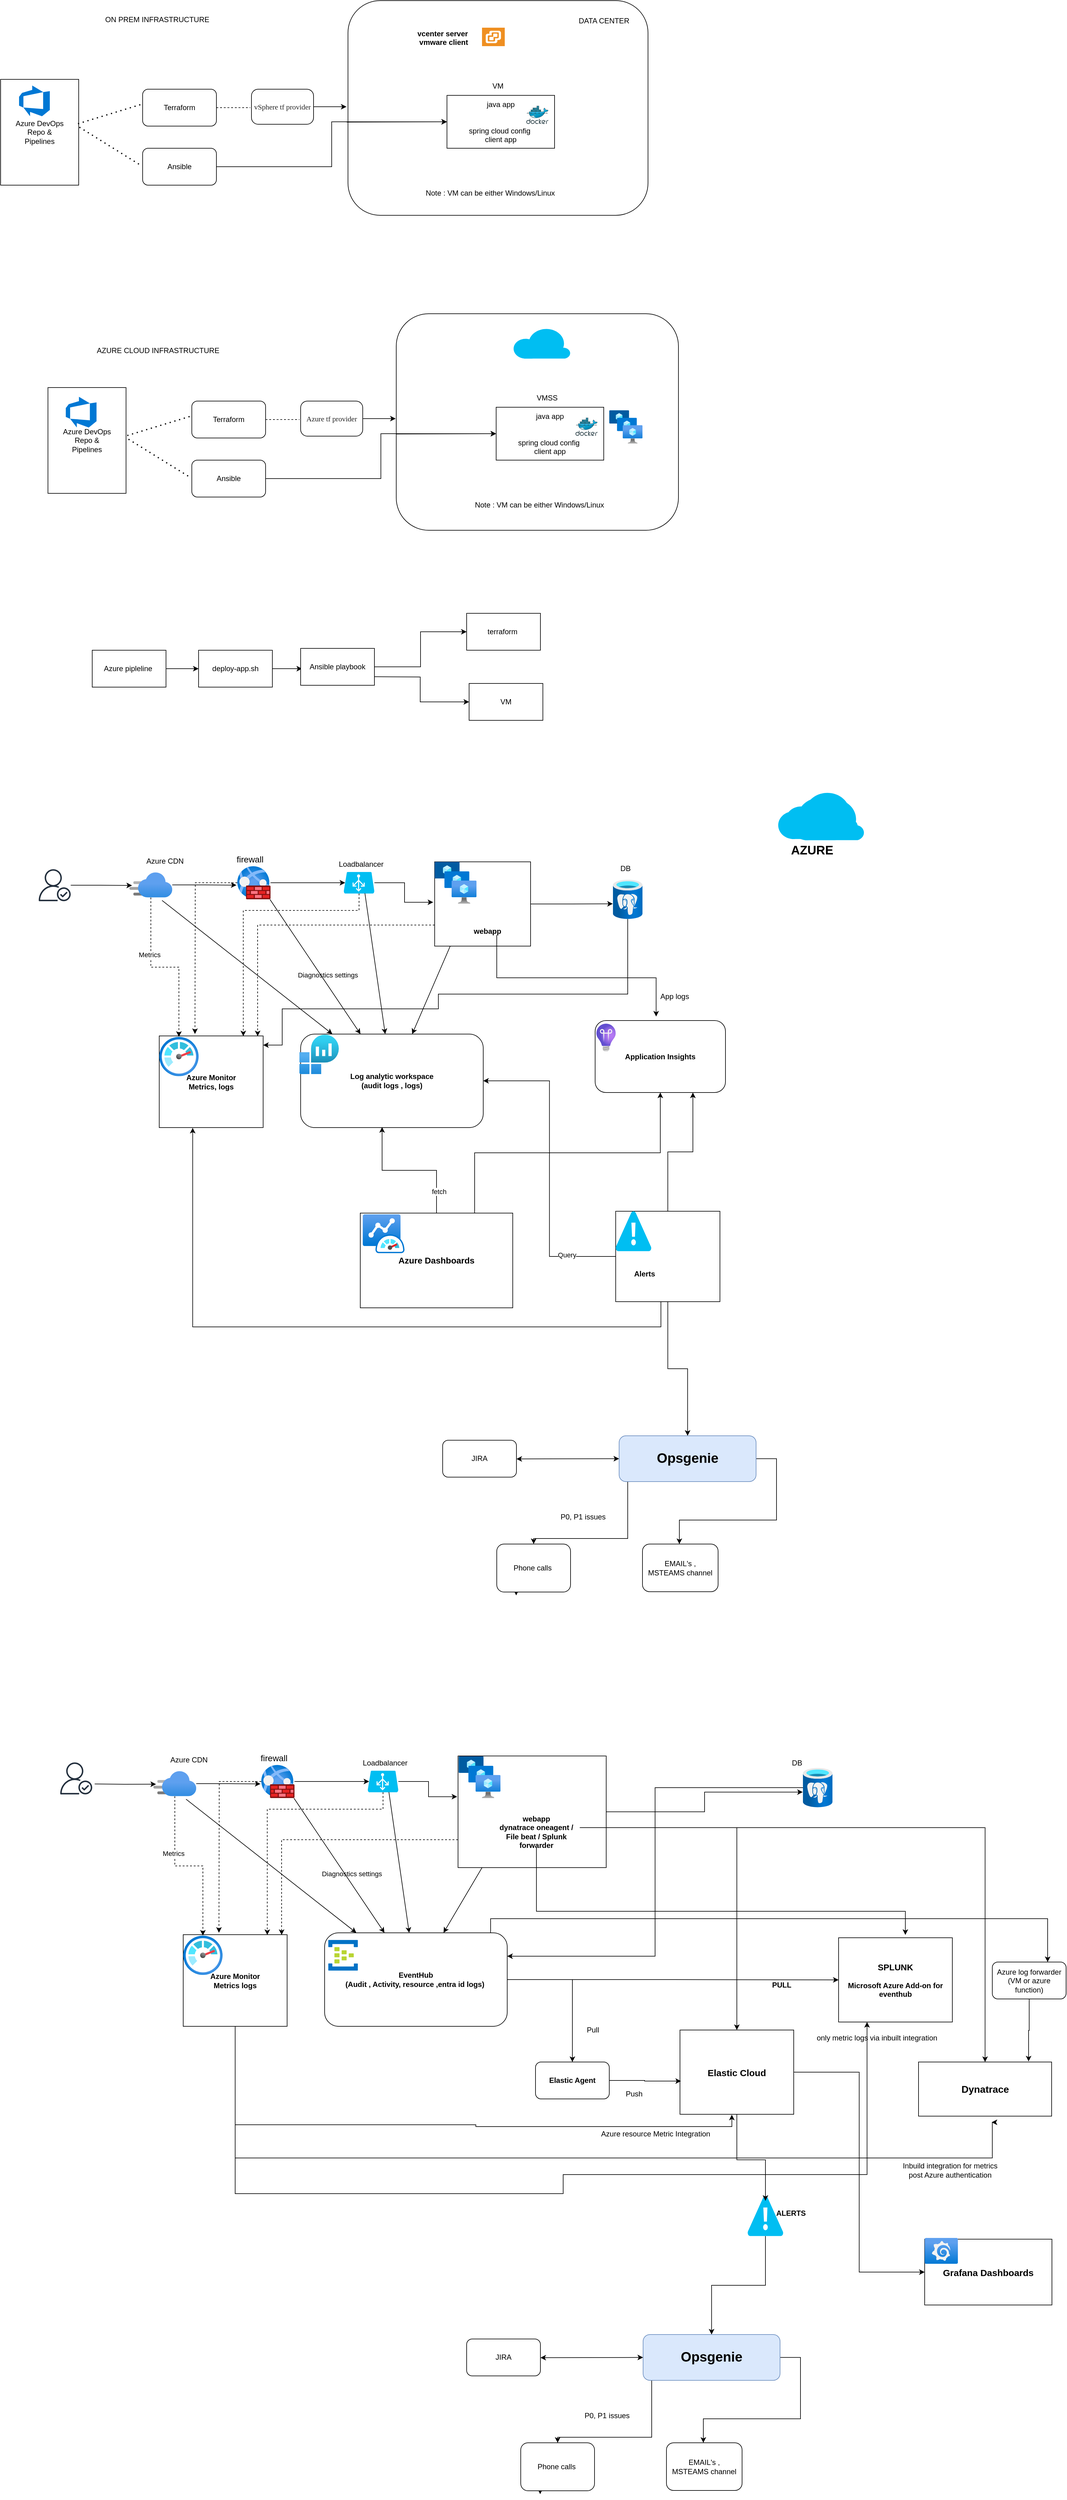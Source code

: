 <mxfile version="24.4.0" type="device">
  <diagram name="Page-1" id="M7156MfN8xTuGvPPiqDf">
    <mxGraphModel dx="1306" dy="947" grid="0" gridSize="10" guides="1" tooltips="1" connect="1" arrows="1" fold="1" page="1" pageScale="1" pageWidth="5000" pageHeight="11600" background="none" math="0" shadow="0">
      <root>
        <mxCell id="0" />
        <mxCell id="1" parent="0" />
        <mxCell id="TO4eEFyR-_5ruXjA75jF-170" style="edgeStyle=orthogonalEdgeStyle;rounded=0;orthogonalLoop=1;jettySize=auto;html=1;entryX=1;entryY=0.5;entryDx=0;entryDy=0;" parent="1" source="TO4eEFyR-_5ruXjA75jF-136" target="TO4eEFyR-_5ruXjA75jF-125" edge="1">
          <mxGeometry relative="1" as="geometry" />
        </mxCell>
        <mxCell id="TO4eEFyR-_5ruXjA75jF-171" value="Query" style="edgeLabel;html=1;align=center;verticalAlign=middle;resizable=0;points=[];" parent="TO4eEFyR-_5ruXjA75jF-170" vertex="1" connectable="0">
          <mxGeometry x="-0.68" y="-3" relative="1" as="geometry">
            <mxPoint as="offset" />
          </mxGeometry>
        </mxCell>
        <mxCell id="TO4eEFyR-_5ruXjA75jF-172" style="edgeStyle=orthogonalEdgeStyle;rounded=0;orthogonalLoop=1;jettySize=auto;html=1;entryX=0.75;entryY=1;entryDx=0;entryDy=0;" parent="1" source="TO4eEFyR-_5ruXjA75jF-136" target="TO4eEFyR-_5ruXjA75jF-122" edge="1">
          <mxGeometry relative="1" as="geometry" />
        </mxCell>
        <mxCell id="TO4eEFyR-_5ruXjA75jF-173" style="edgeStyle=orthogonalEdgeStyle;rounded=0;orthogonalLoop=1;jettySize=auto;html=1;" parent="1" source="TO4eEFyR-_5ruXjA75jF-136" target="TO4eEFyR-_5ruXjA75jF-174" edge="1">
          <mxGeometry relative="1" as="geometry">
            <mxPoint x="1596.222" y="2080.5" as="targetPoint" />
          </mxGeometry>
        </mxCell>
        <mxCell id="TO4eEFyR-_5ruXjA75jF-136" value="" style="rounded=0;whiteSpace=wrap;html=1;" parent="1" vertex="1">
          <mxGeometry x="1057.43" y="2007" width="169.57" height="147" as="geometry" />
        </mxCell>
        <mxCell id="TO4eEFyR-_5ruXjA75jF-135" value="&lt;b&gt;Azure Monitor&lt;/b&gt;&lt;div&gt;&lt;b&gt;Metrics, logs&lt;/b&gt;&lt;/div&gt;" style="rounded=0;whiteSpace=wrap;html=1;" parent="1" vertex="1">
          <mxGeometry x="315" y="1722" width="169" height="149" as="geometry" />
        </mxCell>
        <mxCell id="TO4eEFyR-_5ruXjA75jF-167" style="edgeStyle=orthogonalEdgeStyle;rounded=0;orthogonalLoop=1;jettySize=auto;html=1;exitX=0.75;exitY=0;exitDx=0;exitDy=0;" parent="1" source="TO4eEFyR-_5ruXjA75jF-129" target="TO4eEFyR-_5ruXjA75jF-122" edge="1">
          <mxGeometry relative="1" as="geometry" />
        </mxCell>
        <mxCell id="TO4eEFyR-_5ruXjA75jF-129" value="&lt;font style=&quot;font-size: 14px;&quot;&gt;&lt;b&gt;Azure Dashboards&lt;/b&gt;&lt;/font&gt;" style="rounded=0;whiteSpace=wrap;html=1;" parent="1" vertex="1">
          <mxGeometry x="642" y="2010" width="248" height="154" as="geometry" />
        </mxCell>
        <mxCell id="TO4eEFyR-_5ruXjA75jF-125" value="&lt;b&gt;Log analytic workspace&lt;br&gt;(audit logs , logs)&lt;/b&gt;" style="rounded=1;whiteSpace=wrap;html=1;" parent="1" vertex="1">
          <mxGeometry x="545" y="1719" width="297" height="152" as="geometry" />
        </mxCell>
        <mxCell id="TO4eEFyR-_5ruXjA75jF-122" value="&lt;b&gt;Application Insights&lt;/b&gt;" style="rounded=1;whiteSpace=wrap;html=1;" parent="1" vertex="1">
          <mxGeometry x="1024" y="1697" width="212" height="117" as="geometry" />
        </mxCell>
        <mxCell id="TO4eEFyR-_5ruXjA75jF-101" value="" style="rounded=0;whiteSpace=wrap;html=1;" parent="1" vertex="1">
          <mxGeometry x="763" y="1439" width="156" height="137" as="geometry" />
        </mxCell>
        <mxCell id="TO4eEFyR-_5ruXjA75jF-78" value="" style="rounded=1;whiteSpace=wrap;html=1;" parent="1" vertex="1">
          <mxGeometry x="622" y="39" width="488" height="349" as="geometry" />
        </mxCell>
        <mxCell id="TO4eEFyR-_5ruXjA75jF-71" value="" style="rounded=1;whiteSpace=wrap;html=1;" parent="1" vertex="1">
          <mxGeometry x="700.5" y="548" width="459" height="352" as="geometry" />
        </mxCell>
        <mxCell id="TO4eEFyR-_5ruXjA75jF-1" value="Azure DevOps&lt;br&gt;Repo &amp;amp;&lt;div&gt;Pipelines&lt;/div&gt;" style="rounded=0;whiteSpace=wrap;html=1;" parent="1" vertex="1">
          <mxGeometry x="57" y="167" width="127" height="172" as="geometry" />
        </mxCell>
        <mxCell id="TO4eEFyR-_5ruXjA75jF-4" value="Terraform" style="rounded=1;whiteSpace=wrap;html=1;" parent="1" vertex="1">
          <mxGeometry x="288" y="183" width="120" height="60" as="geometry" />
        </mxCell>
        <mxCell id="TO4eEFyR-_5ruXjA75jF-36" style="edgeStyle=orthogonalEdgeStyle;rounded=0;orthogonalLoop=1;jettySize=auto;html=1;labelBorderColor=default;" parent="1" source="TO4eEFyR-_5ruXjA75jF-6" target="TO4eEFyR-_5ruXjA75jF-26" edge="1">
          <mxGeometry relative="1" as="geometry" />
        </mxCell>
        <mxCell id="TO4eEFyR-_5ruXjA75jF-6" value="Ansible" style="rounded=1;whiteSpace=wrap;html=1;" parent="1" vertex="1">
          <mxGeometry x="288" y="279" width="120" height="60" as="geometry" />
        </mxCell>
        <mxCell id="TO4eEFyR-_5ruXjA75jF-22" style="edgeStyle=orthogonalEdgeStyle;rounded=0;orthogonalLoop=1;jettySize=auto;html=1;exitX=1;exitY=0.5;exitDx=0;exitDy=0;" parent="1" source="TO4eEFyR-_5ruXjA75jF-8" edge="1">
          <mxGeometry relative="1" as="geometry">
            <mxPoint x="619.556" y="211.5" as="targetPoint" />
            <mxPoint x="576.0" y="211.556" as="sourcePoint" />
            <Array as="points">
              <mxPoint x="608" y="212" />
              <mxPoint x="608" y="212" />
            </Array>
          </mxGeometry>
        </mxCell>
        <mxCell id="TO4eEFyR-_5ruXjA75jF-8" value="&lt;span style=&quot;color: rgb(36, 36, 36); font-family: source-serif-pro, Georgia, Cambria, &amp;quot;Times New Roman&amp;quot;, Times, serif; letter-spacing: -0.06px; text-align: left; background-color: rgb(255, 255, 255);&quot;&gt;&lt;font style=&quot;font-size: 12px;&quot;&gt;vSphere tf provider&lt;/font&gt;&lt;/span&gt;" style="whiteSpace=wrap;html=1;rounded=1;arcSize=19;" parent="1" vertex="1">
          <mxGeometry x="465" y="183" width="101" height="57" as="geometry" />
        </mxCell>
        <mxCell id="TO4eEFyR-_5ruXjA75jF-16" value="" style="endArrow=none;dashed=1;html=1;dashPattern=1 3;strokeWidth=2;rounded=0;entryX=0.004;entryY=0.398;entryDx=0;entryDy=0;entryPerimeter=0;exitX=0.991;exitY=0.419;exitDx=0;exitDy=0;exitPerimeter=0;" parent="1" source="TO4eEFyR-_5ruXjA75jF-1" target="TO4eEFyR-_5ruXjA75jF-4" edge="1">
          <mxGeometry width="50" height="50" relative="1" as="geometry">
            <mxPoint x="197" y="240" as="sourcePoint" />
            <mxPoint x="247" y="190" as="targetPoint" />
          </mxGeometry>
        </mxCell>
        <mxCell id="TO4eEFyR-_5ruXjA75jF-19" value="" style="endArrow=none;dashed=1;html=1;dashPattern=1 3;strokeWidth=2;rounded=0;exitX=1.009;exitY=0.452;exitDx=0;exitDy=0;exitPerimeter=0;" parent="1" source="TO4eEFyR-_5ruXjA75jF-1" edge="1">
          <mxGeometry width="50" height="50" relative="1" as="geometry">
            <mxPoint x="193" y="249" as="sourcePoint" />
            <mxPoint x="287" y="308" as="targetPoint" />
          </mxGeometry>
        </mxCell>
        <mxCell id="TO4eEFyR-_5ruXjA75jF-21" value="" style="endArrow=none;dashed=1;html=1;rounded=0;exitX=1;exitY=0.5;exitDx=0;exitDy=0;" parent="1" source="TO4eEFyR-_5ruXjA75jF-4" edge="1">
          <mxGeometry width="50" height="50" relative="1" as="geometry">
            <mxPoint x="479" y="529" as="sourcePoint" />
            <mxPoint x="463" y="213" as="targetPoint" />
          </mxGeometry>
        </mxCell>
        <mxCell id="TO4eEFyR-_5ruXjA75jF-26" value="java app&lt;br&gt;&amp;nbsp;&lt;br&gt;&lt;br&gt;spring cloud config&amp;nbsp;&lt;div&gt;client app&lt;/div&gt;" style="rounded=0;whiteSpace=wrap;html=1;fontColor=default;" parent="1" vertex="1">
          <mxGeometry x="783" y="193" width="175" height="86" as="geometry" />
        </mxCell>
        <mxCell id="TO4eEFyR-_5ruXjA75jF-30" value="&lt;h1 style=&quot;margin-top: 0px;&quot;&gt;&lt;br&gt;&lt;div style=&quot;font-size: 12px; text-align: center;&quot;&gt;vcenter server&amp;nbsp;&lt;/div&gt;&lt;div style=&quot;font-size: 12px; text-align: center;&quot;&gt;vmware client&lt;br&gt;&lt;br&gt;&lt;/div&gt;&lt;/h1&gt;&lt;p&gt;&lt;br&gt;&lt;/p&gt;" style="text;html=1;whiteSpace=wrap;overflow=hidden;rounded=0;" parent="1" vertex="1">
          <mxGeometry x="733" y="50" width="173" height="88" as="geometry" />
        </mxCell>
        <mxCell id="TO4eEFyR-_5ruXjA75jF-33" value="" style="image;sketch=0;aspect=fixed;html=1;points=[];align=center;fontSize=12;image=img/lib/mscae/Docker.svg;" parent="1" vertex="1">
          <mxGeometry x="912" y="210" width="36" height="29.52" as="geometry" />
        </mxCell>
        <mxCell id="TO4eEFyR-_5ruXjA75jF-34" value="ON PREM INFRASTRUCTURE&amp;nbsp;" style="text;html=1;align=center;verticalAlign=middle;resizable=0;points=[];autosize=1;strokeColor=none;fillColor=none;" parent="1" vertex="1">
          <mxGeometry x="217" y="57" width="191" height="26" as="geometry" />
        </mxCell>
        <mxCell id="TO4eEFyR-_5ruXjA75jF-35" value="Note : VM can be either Windows/Linux" style="text;html=1;align=center;verticalAlign=middle;resizable=0;points=[];autosize=1;strokeColor=none;fillColor=none;" parent="1" vertex="1">
          <mxGeometry x="739" y="339" width="228" height="26" as="geometry" />
        </mxCell>
        <mxCell id="TO4eEFyR-_5ruXjA75jF-41" value="" style="endArrow=classic;html=1;rounded=0;entryX=0;entryY=0.5;entryDx=0;entryDy=0;" parent="1" target="TO4eEFyR-_5ruXjA75jF-26" edge="1">
          <mxGeometry width="50" height="50" relative="1" as="geometry">
            <mxPoint x="620" y="236.5" as="sourcePoint" />
            <mxPoint x="670" y="186.5" as="targetPoint" />
          </mxGeometry>
        </mxCell>
        <mxCell id="TO4eEFyR-_5ruXjA75jF-42" value="&lt;span style=&quot;white-space: pre;&quot;&gt;&#x9;&lt;/span&gt;AZURE CLOUD INFRASTRUCTURE&amp;nbsp;" style="text;html=1;align=center;verticalAlign=middle;resizable=0;points=[];autosize=1;strokeColor=none;fillColor=none;" parent="1" vertex="1">
          <mxGeometry x="177" y="595" width="247" height="26" as="geometry" />
        </mxCell>
        <mxCell id="TO4eEFyR-_5ruXjA75jF-55" value="&lt;span style=&quot;color: rgba(0, 0, 0, 0); font-family: monospace; font-size: 0px; text-align: start;&quot;&gt;%3CmxGraphModel%3E%3Croot%3E%3CmxCell%20id%3D%220%22%2F%3E%3CmxCell%20id%3D%221%22%20parent%3D%220%22%2F%3E%3CmxCell%20id%3D%222%22%20value%3D%22Terraform%22%20style%3D%22rounded%3D1%3BwhiteSpace%3Dwrap%3Bhtml%3D1%3B%22%20vertex%3D%221%22%20parent%3D%221%22%3E%3CmxGeometry%20x%3D%22288%22%20y%3D%22183%22%20width%3D%22120%22%20height%3D%2260%22%20as%3D%22geometry%22%2F%3E%3C%2FmxCell%3E%3CmxCell%20id%3D%223%22%20style%3D%22edgeStyle%3DorthogonalEdgeStyle%3Brounded%3D0%3BorthogonalLoop%3D1%3BjettySize%3Dauto%3Bhtml%3D1%3BlabelBorderColor%3Ddefault%3B%22%20edge%3D%221%22%20source%3D%224%22%20target%3D%2210%22%20parent%3D%221%22%3E%3CmxGeometry%20relative%3D%221%22%20as%3D%22geometry%22%2F%3E%3C%2FmxCell%3E%3CmxCell%20id%3D%224%22%20value%3D%22Ansible%22%20style%3D%22rounded%3D1%3BwhiteSpace%3Dwrap%3Bhtml%3D1%3B%22%20vertex%3D%221%22%20parent%3D%221%22%3E%3CmxGeometry%20x%3D%22288%22%20y%3D%22279%22%20width%3D%22120%22%20height%3D%2260%22%20as%3D%22geometry%22%2F%3E%3C%2FmxCell%3E%3CmxCell%20id%3D%225%22%20style%3D%22edgeStyle%3DorthogonalEdgeStyle%3Brounded%3D0%3BorthogonalLoop%3D1%3BjettySize%3Dauto%3Bhtml%3D1%3BexitX%3D1%3BexitY%3D0.5%3BexitDx%3D0%3BexitDy%3D0%3B%22%20edge%3D%221%22%20source%3D%226%22%20parent%3D%221%22%3E%3CmxGeometry%20relative%3D%221%22%20as%3D%22geometry%22%3E%3CmxPoint%20x%3D%22619.556%22%20y%3D%22211.5%22%20as%3D%22targetPoint%22%2F%3E%3CmxPoint%20x%3D%22576.0%22%20y%3D%22211.556%22%20as%3D%22sourcePoint%22%2F%3E%3CArray%20as%3D%22points%22%3E%3CmxPoint%20x%3D%22608%22%20y%3D%22212%22%2F%3E%3CmxPoint%20x%3D%22608%22%20y%3D%22212%22%2F%3E%3C%2FArray%3E%3C%2FmxGeometry%3E%3C%2FmxCell%3E%3CmxCell%20id%3D%226%22%20value%3D%22%26lt%3Bspan%20style%3D%26quot%3Bcolor%3A%20rgb(36%2C%2036%2C%2036)%3B%20font-family%3A%20source-serif-pro%2C%20Georgia%2C%20Cambria%2C%20%26amp%3Bquot%3BTimes%20New%20Roman%26amp%3Bquot%3B%2C%20Times%2C%20serif%3B%20letter-spacing%3A%20-0.06px%3B%20text-align%3A%20left%3B%20background-color%3A%20rgb(255%2C%20255%2C%20255)%3B%26quot%3B%26gt%3B%26lt%3Bfont%20style%3D%26quot%3Bfont-size%3A%2012px%3B%26quot%3B%26gt%3BvSphere%20tf%20provider%26lt%3B%2Ffont%26gt%3B%26lt%3B%2Fspan%26gt%3B%22%20style%3D%22whiteSpace%3Dwrap%3Bhtml%3D1%3Brounded%3D1%3BarcSize%3D19%3B%22%20vertex%3D%221%22%20parent%3D%221%22%3E%3CmxGeometry%20x%3D%22465%22%20y%3D%22183%22%20width%3D%22101%22%20height%3D%2257%22%20as%3D%22geometry%22%2F%3E%3C%2FmxCell%3E%3CmxCell%20id%3D%227%22%20value%3D%22%22%20style%3D%22endArrow%3Dnone%3Bdashed%3D1%3Bhtml%3D1%3BdashPattern%3D1%203%3BstrokeWidth%3D2%3Brounded%3D0%3BentryX%3D0.004%3BentryY%3D0.398%3BentryDx%3D0%3BentryDy%3D0%3BentryPerimeter%3D0%3BexitX%3D0.991%3BexitY%3D0.419%3BexitDx%3D0%3BexitDy%3D0%3BexitPerimeter%3D0%3B%22%20edge%3D%221%22%20target%3D%222%22%20parent%3D%221%22%3E%3CmxGeometry%20width%3D%2250%22%20height%3D%2250%22%20relative%3D%221%22%20as%3D%22geometry%22%3E%3CmxPoint%20x%3D%22183%22%20y%3D%22239%22%20as%3D%22sourcePoint%22%2F%3E%3CmxPoint%20x%3D%22247%22%20y%3D%22190%22%20as%3D%22targetPoint%22%2F%3E%3C%2FmxGeometry%3E%3C%2FmxCell%3E%3CmxCell%20id%3D%228%22%20value%3D%22%22%20style%3D%22endArrow%3Dnone%3Bdashed%3D1%3Bhtml%3D1%3BdashPattern%3D1%203%3BstrokeWidth%3D2%3Brounded%3D0%3BexitX%3D1.009%3BexitY%3D0.452%3BexitDx%3D0%3BexitDy%3D0%3BexitPerimeter%3D0%3B%22%20edge%3D%221%22%20parent%3D%221%22%3E%3CmxGeometry%20width%3D%2250%22%20height%3D%2250%22%20relative%3D%221%22%20as%3D%22geometry%22%3E%3CmxPoint%20x%3D%22185%22%20y%3D%22245%22%20as%3D%22sourcePoint%22%2F%3E%3CmxPoint%20x%3D%22287%22%20y%3D%22308%22%20as%3D%22targetPoint%22%2F%3E%3C%2FmxGeometry%3E%3C%2FmxCell%3E%3CmxCell%20id%3D%229%22%20value%3D%22%22%20style%3D%22endArrow%3Dnone%3Bdashed%3D1%3Bhtml%3D1%3Brounded%3D0%3BexitX%3D1%3BexitY%3D0.5%3BexitDx%3D0%3BexitDy%3D0%3B%22%20edge%3D%221%22%20source%3D%222%22%20parent%3D%221%22%3E%3CmxGeometry%20width%3D%2250%22%20height%3D%2250%22%20relative%3D%221%22%20as%3D%22geometry%22%3E%3CmxPoint%20x%3D%22479%22%20y%3D%22529%22%20as%3D%22sourcePoint%22%2F%3E%3CmxPoint%20x%3D%22463%22%20y%3D%22213%22%20as%3D%22targetPoint%22%2F%3E%3C%2FmxGeometry%3E%3C%2FmxCell%3E%3CmxCell%20id%3D%2210%22%20value%3D%22java%20app%26lt%3Bbr%26gt%3B%26amp%3Bnbsp%3B%26lt%3Bbr%26gt%3B%26lt%3Bbr%26gt%3Bspring%20cloud%20config%26amp%3Bnbsp%3B%26lt%3Bdiv%26gt%3Bclient%20app%26lt%3B%2Fdiv%26gt%3B%22%20style%3D%22rounded%3D0%3BwhiteSpace%3Dwrap%3Bhtml%3D1%3BfontColor%3Ddefault%3B%22%20vertex%3D%221%22%20parent%3D%221%22%3E%3CmxGeometry%20x%3D%22783%22%20y%3D%22193%22%20width%3D%22175%22%20height%3D%2286%22%20as%3D%22geometry%22%2F%3E%3C%2FmxCell%3E%3CmxCell%20id%3D%2211%22%20value%3D%22%22%20style%3D%22image%3Bsketch%3D0%3Baspect%3Dfixed%3Bhtml%3D1%3Bpoints%3D%5B%5D%3Balign%3Dcenter%3BfontSize%3D12%3Bimage%3Dimg%2Flib%2Fmscae%2FDocker.svg%3B%22%20vertex%3D%221%22%20parent%3D%221%22%3E%3CmxGeometry%20x%3D%22912%22%20y%3D%22210%22%20width%3D%2236%22%20height%3D%2229.52%22%20as%3D%22geometry%22%2F%3E%3C%2FmxCell%3E%3CmxCell%20id%3D%2212%22%20value%3D%22Note%20%3A%20VM%20can%20be%20either%20Windows%2FLinux%22%20style%3D%22text%3Bhtml%3D1%3Balign%3Dcenter%3BverticalAlign%3Dmiddle%3Bresizable%3D0%3Bpoints%3D%5B%5D%3Bautosize%3D1%3BstrokeColor%3Dnone%3BfillColor%3Dnone%3B%22%20vertex%3D%221%22%20parent%3D%221%22%3E%3CmxGeometry%20x%3D%22739%22%20y%3D%22339%22%20width%3D%22228%22%20height%3D%2226%22%20as%3D%22geometry%22%2F%3E%3C%2FmxCell%3E%3CmxCell%20id%3D%2213%22%20value%3D%22%22%20style%3D%22endArrow%3Dclassic%3Bhtml%3D1%3Brounded%3D0%3BentryX%3D0%3BentryY%3D0.5%3BentryDx%3D0%3BentryDy%3D0%3B%22%20edge%3D%221%22%20target%3D%2210%22%20parent%3D%221%22%3E%3CmxGeometry%20width%3D%2250%22%20height%3D%2250%22%20relative%3D%221%22%20as%3D%22geometry%22%3E%3CmxPoint%20x%3D%22620%22%20y%3D%22236.5%22%20as%3D%22sourcePoint%22%2F%3E%3CmxPoint%20x%3D%22670%22%20y%3D%22186.5%22%20as%3D%22targetPoint%22%2F%3E%3C%2FmxGeometry%3E%3C%2FmxCell%3E%3C%2Froot%3E%3C%2FmxGraphModel%&lt;/span&gt;" style="text;html=1;align=center;verticalAlign=middle;resizable=0;points=[];autosize=1;strokeColor=none;fillColor=none;" parent="1" vertex="1">
          <mxGeometry x="266" y="775" width="18" height="26" as="geometry" />
        </mxCell>
        <mxCell id="TO4eEFyR-_5ruXjA75jF-56" value="Terraform" style="rounded=1;whiteSpace=wrap;html=1;" parent="1" vertex="1">
          <mxGeometry x="368" y="690" width="120" height="60" as="geometry" />
        </mxCell>
        <mxCell id="TO4eEFyR-_5ruXjA75jF-57" style="edgeStyle=orthogonalEdgeStyle;rounded=0;orthogonalLoop=1;jettySize=auto;html=1;labelBorderColor=default;" parent="1" source="TO4eEFyR-_5ruXjA75jF-58" target="TO4eEFyR-_5ruXjA75jF-64" edge="1">
          <mxGeometry relative="1" as="geometry" />
        </mxCell>
        <mxCell id="TO4eEFyR-_5ruXjA75jF-58" value="Ansible" style="rounded=1;whiteSpace=wrap;html=1;" parent="1" vertex="1">
          <mxGeometry x="368" y="786" width="120" height="60" as="geometry" />
        </mxCell>
        <mxCell id="TO4eEFyR-_5ruXjA75jF-59" style="edgeStyle=orthogonalEdgeStyle;rounded=0;orthogonalLoop=1;jettySize=auto;html=1;exitX=1;exitY=0.5;exitDx=0;exitDy=0;" parent="1" source="TO4eEFyR-_5ruXjA75jF-60" edge="1">
          <mxGeometry relative="1" as="geometry">
            <mxPoint x="699.556" y="718.5" as="targetPoint" />
            <mxPoint x="656.0" y="718.556" as="sourcePoint" />
            <Array as="points">
              <mxPoint x="688" y="719" />
              <mxPoint x="688" y="719" />
            </Array>
          </mxGeometry>
        </mxCell>
        <mxCell id="TO4eEFyR-_5ruXjA75jF-60" value="&lt;div style=&quot;text-align: left;&quot;&gt;&lt;font face=&quot;source-serif-pro, Georgia, Cambria, Times New Roman, Times, serif&quot; color=&quot;#242424&quot;&gt;&lt;span style=&quot;letter-spacing: -0.06px; background-color: rgb(255, 255, 255);&quot;&gt;Azure tf provider&lt;/span&gt;&lt;/font&gt;&lt;/div&gt;" style="whiteSpace=wrap;html=1;rounded=1;arcSize=19;" parent="1" vertex="1">
          <mxGeometry x="545" y="690" width="101" height="57" as="geometry" />
        </mxCell>
        <mxCell id="TO4eEFyR-_5ruXjA75jF-61" value="" style="endArrow=none;dashed=1;html=1;dashPattern=1 3;strokeWidth=2;rounded=0;entryX=0.004;entryY=0.398;entryDx=0;entryDy=0;entryPerimeter=0;exitX=0.991;exitY=0.419;exitDx=0;exitDy=0;exitPerimeter=0;" parent="1" target="TO4eEFyR-_5ruXjA75jF-56" edge="1">
          <mxGeometry width="50" height="50" relative="1" as="geometry">
            <mxPoint x="263" y="746" as="sourcePoint" />
            <mxPoint x="327" y="697" as="targetPoint" />
          </mxGeometry>
        </mxCell>
        <mxCell id="TO4eEFyR-_5ruXjA75jF-62" value="" style="endArrow=none;dashed=1;html=1;dashPattern=1 3;strokeWidth=2;rounded=0;exitX=1.009;exitY=0.452;exitDx=0;exitDy=0;exitPerimeter=0;" parent="1" edge="1">
          <mxGeometry width="50" height="50" relative="1" as="geometry">
            <mxPoint x="265" y="752" as="sourcePoint" />
            <mxPoint x="367" y="815" as="targetPoint" />
          </mxGeometry>
        </mxCell>
        <mxCell id="TO4eEFyR-_5ruXjA75jF-63" value="" style="endArrow=none;dashed=1;html=1;rounded=0;exitX=1;exitY=0.5;exitDx=0;exitDy=0;" parent="1" source="TO4eEFyR-_5ruXjA75jF-56" edge="1">
          <mxGeometry width="50" height="50" relative="1" as="geometry">
            <mxPoint x="559" y="1036" as="sourcePoint" />
            <mxPoint x="543" y="720" as="targetPoint" />
          </mxGeometry>
        </mxCell>
        <mxCell id="TO4eEFyR-_5ruXjA75jF-64" value="java app&lt;br&gt;&amp;nbsp;&lt;br&gt;&lt;br&gt;spring cloud config&amp;nbsp;&lt;div&gt;client app&lt;/div&gt;" style="rounded=0;whiteSpace=wrap;html=1;fontColor=default;" parent="1" vertex="1">
          <mxGeometry x="863" y="700" width="175" height="86" as="geometry" />
        </mxCell>
        <mxCell id="TO4eEFyR-_5ruXjA75jF-65" value="" style="image;sketch=0;aspect=fixed;html=1;points=[];align=center;fontSize=12;image=img/lib/mscae/Docker.svg;" parent="1" vertex="1">
          <mxGeometry x="992" y="717" width="36" height="29.52" as="geometry" />
        </mxCell>
        <mxCell id="TO4eEFyR-_5ruXjA75jF-66" value="Note : VM can be either Windows/Linux" style="text;html=1;align=center;verticalAlign=middle;resizable=0;points=[];autosize=1;strokeColor=none;fillColor=none;" parent="1" vertex="1">
          <mxGeometry x="819" y="846" width="228" height="26" as="geometry" />
        </mxCell>
        <mxCell id="TO4eEFyR-_5ruXjA75jF-67" value="" style="endArrow=classic;html=1;rounded=0;entryX=0;entryY=0.5;entryDx=0;entryDy=0;" parent="1" target="TO4eEFyR-_5ruXjA75jF-64" edge="1">
          <mxGeometry width="50" height="50" relative="1" as="geometry">
            <mxPoint x="700" y="743.5" as="sourcePoint" />
            <mxPoint x="750" y="693.5" as="targetPoint" />
          </mxGeometry>
        </mxCell>
        <mxCell id="TO4eEFyR-_5ruXjA75jF-68" value="Azure DevOps&lt;br&gt;Repo &amp;amp;&lt;div&gt;Pipelines&lt;/div&gt;" style="rounded=0;whiteSpace=wrap;html=1;" parent="1" vertex="1">
          <mxGeometry x="134" y="668" width="127" height="172" as="geometry" />
        </mxCell>
        <mxCell id="TO4eEFyR-_5ruXjA75jF-69" value="" style="image;sketch=0;aspect=fixed;html=1;points=[];align=center;fontSize=12;image=img/lib/mscae/Azure_DevOps.svg;" parent="1" vertex="1">
          <mxGeometry x="87" y="177" width="50" height="50" as="geometry" />
        </mxCell>
        <mxCell id="TO4eEFyR-_5ruXjA75jF-70" value="" style="image;sketch=0;aspect=fixed;html=1;points=[];align=center;fontSize=12;image=img/lib/mscae/Azure_DevOps.svg;" parent="1" vertex="1">
          <mxGeometry x="163" y="683" width="50" height="50" as="geometry" />
        </mxCell>
        <mxCell id="TO4eEFyR-_5ruXjA75jF-72" value="" style="verticalLabelPosition=bottom;html=1;verticalAlign=top;align=center;strokeColor=none;fillColor=#00BEF2;shape=mxgraph.azure.cloud;" parent="1" vertex="1">
          <mxGeometry x="890" y="570" width="94" height="51" as="geometry" />
        </mxCell>
        <mxCell id="TO4eEFyR-_5ruXjA75jF-74" value="" style="image;aspect=fixed;html=1;points=[];align=center;fontSize=12;image=img/lib/azure2/compute/VM_Scale_Sets.svg;" parent="1" vertex="1">
          <mxGeometry x="1047" y="705" width="54" height="54" as="geometry" />
        </mxCell>
        <mxCell id="TO4eEFyR-_5ruXjA75jF-76" value="" style="shadow=0;dashed=0;html=1;strokeColor=none;fillColor=#EF8F21;labelPosition=center;verticalLabelPosition=bottom;verticalAlign=top;align=center;outlineConnect=0;shape=mxgraph.veeam.vsphere" parent="1" vertex="1">
          <mxGeometry x="840" y="83" width="37" height="30" as="geometry" />
        </mxCell>
        <mxCell id="TO4eEFyR-_5ruXjA75jF-77" value="VMSS" style="text;html=1;align=center;verticalAlign=middle;whiteSpace=wrap;rounded=0;" parent="1" vertex="1">
          <mxGeometry x="916" y="670" width="60" height="30" as="geometry" />
        </mxCell>
        <mxCell id="TO4eEFyR-_5ruXjA75jF-79" value="DATA CENTER" style="text;html=1;align=center;verticalAlign=middle;whiteSpace=wrap;rounded=0;" parent="1" vertex="1">
          <mxGeometry x="972" y="57" width="133" height="30" as="geometry" />
        </mxCell>
        <mxCell id="TO4eEFyR-_5ruXjA75jF-80" value="VM" style="text;html=1;align=center;verticalAlign=middle;whiteSpace=wrap;rounded=0;" parent="1" vertex="1">
          <mxGeometry x="836" y="163" width="60" height="30" as="geometry" />
        </mxCell>
        <mxCell id="TO4eEFyR-_5ruXjA75jF-83" style="edgeStyle=orthogonalEdgeStyle;rounded=0;orthogonalLoop=1;jettySize=auto;html=1;entryX=0;entryY=0.5;entryDx=0;entryDy=0;" parent="1" source="TO4eEFyR-_5ruXjA75jF-81" target="TO4eEFyR-_5ruXjA75jF-82" edge="1">
          <mxGeometry relative="1" as="geometry" />
        </mxCell>
        <mxCell id="TO4eEFyR-_5ruXjA75jF-81" value="Azure pipleline&amp;nbsp;" style="rounded=0;whiteSpace=wrap;html=1;" parent="1" vertex="1">
          <mxGeometry x="206" y="1095" width="120" height="60" as="geometry" />
        </mxCell>
        <mxCell id="TO4eEFyR-_5ruXjA75jF-84" style="edgeStyle=orthogonalEdgeStyle;rounded=0;orthogonalLoop=1;jettySize=auto;html=1;" parent="1" source="TO4eEFyR-_5ruXjA75jF-82" edge="1">
          <mxGeometry relative="1" as="geometry">
            <mxPoint x="547.333" y="1125" as="targetPoint" />
          </mxGeometry>
        </mxCell>
        <mxCell id="TO4eEFyR-_5ruXjA75jF-82" value="deploy-app.sh" style="rounded=0;whiteSpace=wrap;html=1;" parent="1" vertex="1">
          <mxGeometry x="379" y="1095" width="120" height="60" as="geometry" />
        </mxCell>
        <mxCell id="TO4eEFyR-_5ruXjA75jF-89" style="edgeStyle=orthogonalEdgeStyle;rounded=0;orthogonalLoop=1;jettySize=auto;html=1;entryX=0;entryY=0.5;entryDx=0;entryDy=0;" parent="1" source="TO4eEFyR-_5ruXjA75jF-85" target="TO4eEFyR-_5ruXjA75jF-86" edge="1">
          <mxGeometry relative="1" as="geometry" />
        </mxCell>
        <mxCell id="TO4eEFyR-_5ruXjA75jF-90" style="edgeStyle=orthogonalEdgeStyle;rounded=0;orthogonalLoop=1;jettySize=auto;html=1;entryX=0;entryY=0.5;entryDx=0;entryDy=0;" parent="1" target="TO4eEFyR-_5ruXjA75jF-87" edge="1">
          <mxGeometry relative="1" as="geometry">
            <mxPoint x="659" y="1138" as="sourcePoint" />
            <mxPoint x="899" y="1141" as="targetPoint" />
          </mxGeometry>
        </mxCell>
        <mxCell id="TO4eEFyR-_5ruXjA75jF-85" value="Ansible playbook" style="rounded=0;whiteSpace=wrap;html=1;" parent="1" vertex="1">
          <mxGeometry x="545" y="1092" width="120" height="60" as="geometry" />
        </mxCell>
        <mxCell id="TO4eEFyR-_5ruXjA75jF-86" value="terraform&amp;nbsp;" style="rounded=0;whiteSpace=wrap;html=1;" parent="1" vertex="1">
          <mxGeometry x="815" y="1035" width="120" height="60" as="geometry" />
        </mxCell>
        <mxCell id="TO4eEFyR-_5ruXjA75jF-87" value="VM" style="rounded=0;whiteSpace=wrap;html=1;" parent="1" vertex="1">
          <mxGeometry x="819" y="1149" width="120" height="60" as="geometry" />
        </mxCell>
        <mxCell id="TO4eEFyR-_5ruXjA75jF-147" style="edgeStyle=orthogonalEdgeStyle;rounded=0;orthogonalLoop=1;jettySize=auto;html=1;dashed=1;" parent="1" source="TO4eEFyR-_5ruXjA75jF-93" target="TO4eEFyR-_5ruXjA75jF-108" edge="1">
          <mxGeometry relative="1" as="geometry" />
        </mxCell>
        <mxCell id="TO4eEFyR-_5ruXjA75jF-196" value="Metrics" style="edgeLabel;html=1;align=center;verticalAlign=middle;resizable=0;points=[];" parent="TO4eEFyR-_5ruXjA75jF-147" vertex="1" connectable="0">
          <mxGeometry x="-0.329" y="-3" relative="1" as="geometry">
            <mxPoint y="1" as="offset" />
          </mxGeometry>
        </mxCell>
        <mxCell id="TO4eEFyR-_5ruXjA75jF-93" value="" style="image;aspect=fixed;html=1;points=[];align=center;fontSize=12;image=img/lib/azure2/app_services/CDN_Profiles.svg;" parent="1" vertex="1">
          <mxGeometry x="266.5" y="1456" width="69.7" height="41" as="geometry" />
        </mxCell>
        <mxCell id="TO4eEFyR-_5ruXjA75jF-96" value="Azure CDN" style="text;html=1;align=center;verticalAlign=middle;resizable=0;points=[];autosize=1;strokeColor=none;fillColor=none;" parent="1" vertex="1">
          <mxGeometry x="284" y="1425" width="79" height="26" as="geometry" />
        </mxCell>
        <mxCell id="TO4eEFyR-_5ruXjA75jF-97" value="" style="image;aspect=fixed;html=1;points=[];align=center;fontSize=12;image=img/lib/azure2/networking/Web_Application_Firewall_Policies_WAF.svg;" parent="1" vertex="1">
          <mxGeometry x="442" y="1446" width="54" height="54" as="geometry" />
        </mxCell>
        <mxCell id="TO4eEFyR-_5ruXjA75jF-98" value="" style="verticalLabelPosition=bottom;html=1;verticalAlign=top;align=center;strokeColor=none;fillColor=#00BEF2;shape=mxgraph.azure.azure_load_balancer;" parent="1" vertex="1">
          <mxGeometry x="615" y="1455.5" width="50" height="35" as="geometry" />
        </mxCell>
        <mxCell id="TO4eEFyR-_5ruXjA75jF-100" value="" style="image;aspect=fixed;html=1;points=[];align=center;fontSize=12;image=img/lib/azure2/compute/VM_Scale_Sets.svg;" parent="1" vertex="1">
          <mxGeometry x="763" y="1439" width="68" height="68" as="geometry" />
        </mxCell>
        <mxCell id="TO4eEFyR-_5ruXjA75jF-103" value="" style="image;aspect=fixed;html=1;points=[];align=center;fontSize=12;image=img/lib/azure2/databases/Azure_Database_PostgreSQL_Server.svg;" parent="1" vertex="1">
          <mxGeometry x="1053" y="1468" width="48" height="64" as="geometry" />
        </mxCell>
        <mxCell id="TO4eEFyR-_5ruXjA75jF-104" style="edgeStyle=orthogonalEdgeStyle;rounded=0;orthogonalLoop=1;jettySize=auto;html=1;entryX=-0.025;entryY=0.572;entryDx=0;entryDy=0;entryPerimeter=0;" parent="1" source="TO4eEFyR-_5ruXjA75jF-93" target="TO4eEFyR-_5ruXjA75jF-97" edge="1">
          <mxGeometry relative="1" as="geometry" />
        </mxCell>
        <mxCell id="TO4eEFyR-_5ruXjA75jF-105" style="edgeStyle=orthogonalEdgeStyle;rounded=0;orthogonalLoop=1;jettySize=auto;html=1;entryX=0.05;entryY=0.5;entryDx=0;entryDy=0;entryPerimeter=0;" parent="1" source="TO4eEFyR-_5ruXjA75jF-97" target="TO4eEFyR-_5ruXjA75jF-98" edge="1">
          <mxGeometry relative="1" as="geometry" />
        </mxCell>
        <mxCell id="TO4eEFyR-_5ruXjA75jF-106" style="edgeStyle=orthogonalEdgeStyle;rounded=0;orthogonalLoop=1;jettySize=auto;html=1;entryX=-0.034;entryY=0.966;entryDx=0;entryDy=0;entryPerimeter=0;" parent="1" source="TO4eEFyR-_5ruXjA75jF-98" target="TO4eEFyR-_5ruXjA75jF-100" edge="1">
          <mxGeometry relative="1" as="geometry" />
        </mxCell>
        <mxCell id="TO4eEFyR-_5ruXjA75jF-107" style="edgeStyle=orthogonalEdgeStyle;rounded=0;orthogonalLoop=1;jettySize=auto;html=1;entryX=-0.005;entryY=0.613;entryDx=0;entryDy=0;entryPerimeter=0;" parent="1" source="TO4eEFyR-_5ruXjA75jF-101" target="TO4eEFyR-_5ruXjA75jF-103" edge="1">
          <mxGeometry relative="1" as="geometry" />
        </mxCell>
        <mxCell id="TO4eEFyR-_5ruXjA75jF-108" value="" style="image;aspect=fixed;html=1;points=[];align=center;fontSize=12;image=img/lib/azure2/management_governance/Monitor.svg;" parent="1" vertex="1">
          <mxGeometry x="315" y="1723.5" width="64" height="64" as="geometry" />
        </mxCell>
        <mxCell id="TO4eEFyR-_5ruXjA75jF-109" value="" style="verticalLabelPosition=bottom;html=1;verticalAlign=top;align=center;strokeColor=none;fillColor=#00BEF2;shape=mxgraph.azure.azure_alert;" parent="1" vertex="1">
          <mxGeometry x="1057.43" y="2007" width="58" height="65" as="geometry" />
        </mxCell>
        <mxCell id="TO4eEFyR-_5ruXjA75jF-115" value="&lt;div&gt;&lt;br class=&quot;Apple-interchange-newline&quot;&gt;&lt;br&gt;&lt;/div&gt;&lt;div&gt;&lt;b&gt;webapp&lt;/b&gt;&lt;/div&gt;" style="text;html=1;align=center;verticalAlign=middle;whiteSpace=wrap;rounded=0;" parent="1" vertex="1">
          <mxGeometry x="819" y="1515" width="60" height="43" as="geometry" />
        </mxCell>
        <mxCell id="TO4eEFyR-_5ruXjA75jF-116" value="" style="image;aspect=fixed;html=1;points=[];align=center;fontSize=12;image=img/lib/azure2/other/Azure_Monitor_Dashboard.svg;" parent="1" vertex="1">
          <mxGeometry x="646" y="2012" width="68" height="63.2" as="geometry" />
        </mxCell>
        <mxCell id="TO4eEFyR-_5ruXjA75jF-117" value="" style="image;aspect=fixed;html=1;points=[];align=center;fontSize=12;image=img/lib/azure2/devops/Application_Insights.svg;" parent="1" vertex="1">
          <mxGeometry x="1026" y="1702" width="31.43" height="45" as="geometry" />
        </mxCell>
        <mxCell id="TO4eEFyR-_5ruXjA75jF-118" value="" style="sketch=0;outlineConnect=0;fontColor=#232F3E;gradientColor=none;fillColor=#232F3D;strokeColor=none;dashed=0;verticalLabelPosition=bottom;verticalAlign=top;align=center;html=1;fontSize=12;fontStyle=0;aspect=fixed;pointerEvents=1;shape=mxgraph.aws4.authenticated_user;" parent="1" vertex="1">
          <mxGeometry x="119" y="1451" width="52" height="52" as="geometry" />
        </mxCell>
        <mxCell id="TO4eEFyR-_5ruXjA75jF-119" style="edgeStyle=orthogonalEdgeStyle;rounded=0;orthogonalLoop=1;jettySize=auto;html=1;entryX=0.061;entryY=0.522;entryDx=0;entryDy=0;entryPerimeter=0;" parent="1" source="TO4eEFyR-_5ruXjA75jF-118" target="TO4eEFyR-_5ruXjA75jF-93" edge="1">
          <mxGeometry relative="1" as="geometry" />
        </mxCell>
        <mxCell id="TO4eEFyR-_5ruXjA75jF-123" style="edgeStyle=orthogonalEdgeStyle;rounded=0;orthogonalLoop=1;jettySize=auto;html=1;entryX=0.468;entryY=-0.056;entryDx=0;entryDy=0;entryPerimeter=0;exitX=0.75;exitY=1;exitDx=0;exitDy=0;" parent="1" source="TO4eEFyR-_5ruXjA75jF-115" target="TO4eEFyR-_5ruXjA75jF-122" edge="1">
          <mxGeometry relative="1" as="geometry" />
        </mxCell>
        <mxCell id="TO4eEFyR-_5ruXjA75jF-124" value="App logs" style="text;html=1;align=center;verticalAlign=middle;resizable=0;points=[];autosize=1;strokeColor=none;fillColor=none;" parent="1" vertex="1">
          <mxGeometry x="1120" y="1645" width="65" height="26" as="geometry" />
        </mxCell>
        <mxCell id="TO4eEFyR-_5ruXjA75jF-126" value="&lt;div style=&quot;text-align: center;&quot;&gt;&lt;span style=&quot;background-color: initial; text-wrap: nowrap;&quot;&gt;&lt;font style=&quot;font-size: 14px;&quot;&gt;firewall&lt;/font&gt;&lt;/span&gt;&lt;/div&gt;" style="text;whiteSpace=wrap;html=1;" parent="1" vertex="1">
          <mxGeometry x="438.997" y="1419.996" width="89" height="36" as="geometry" />
        </mxCell>
        <mxCell id="TO4eEFyR-_5ruXjA75jF-130" value="&lt;b&gt;Alerts&lt;/b&gt;" style="text;html=1;align=center;verticalAlign=middle;resizable=0;points=[];autosize=1;strokeColor=none;fillColor=none;" parent="1" vertex="1">
          <mxGeometry x="1078" y="2096" width="52" height="26" as="geometry" />
        </mxCell>
        <mxCell id="TO4eEFyR-_5ruXjA75jF-131" value="" style="image;aspect=fixed;html=1;points=[];align=center;fontSize=12;image=img/lib/azure2/analytics/Log_Analytics_Workspaces.svg;" parent="1" vertex="1">
          <mxGeometry x="543" y="1720" width="64" height="64" as="geometry" />
        </mxCell>
        <mxCell id="TO4eEFyR-_5ruXjA75jF-132" value="DB" style="text;html=1;align=center;verticalAlign=middle;resizable=0;points=[];autosize=1;strokeColor=none;fillColor=none;" parent="1" vertex="1">
          <mxGeometry x="1055" y="1437" width="35" height="26" as="geometry" />
        </mxCell>
        <mxCell id="TO4eEFyR-_5ruXjA75jF-133" value="Loadbalancer" style="text;html=1;align=center;verticalAlign=middle;resizable=0;points=[];autosize=1;strokeColor=none;fillColor=none;" parent="1" vertex="1">
          <mxGeometry x="597" y="1429.5" width="91" height="26" as="geometry" />
        </mxCell>
        <mxCell id="TO4eEFyR-_5ruXjA75jF-141" value="" style="verticalLabelPosition=bottom;html=1;verticalAlign=top;align=center;strokeColor=none;fillColor=#00BEF2;shape=mxgraph.azure.cloud;" parent="1" vertex="1">
          <mxGeometry x="1332" y="1323" width="120" height="71" as="geometry" />
        </mxCell>
        <mxCell id="TO4eEFyR-_5ruXjA75jF-148" style="edgeStyle=orthogonalEdgeStyle;rounded=0;orthogonalLoop=1;jettySize=auto;html=1;entryX=0.21;entryY=0.423;entryDx=0;entryDy=0;entryPerimeter=0;dashed=1;" parent="1" source="TO4eEFyR-_5ruXjA75jF-97" edge="1">
          <mxGeometry relative="1" as="geometry">
            <mxPoint x="373.12" y="1718.852" as="targetPoint" />
          </mxGeometry>
        </mxCell>
        <mxCell id="TO4eEFyR-_5ruXjA75jF-150" style="edgeStyle=orthogonalEdgeStyle;rounded=0;orthogonalLoop=1;jettySize=auto;html=1;entryX=0.809;entryY=0.003;entryDx=0;entryDy=0;entryPerimeter=0;dashed=1;" parent="1" source="TO4eEFyR-_5ruXjA75jF-98" target="TO4eEFyR-_5ruXjA75jF-135" edge="1">
          <mxGeometry relative="1" as="geometry">
            <Array as="points">
              <mxPoint x="640" y="1518" />
              <mxPoint x="452" y="1518" />
            </Array>
          </mxGeometry>
        </mxCell>
        <mxCell id="TO4eEFyR-_5ruXjA75jF-151" style="edgeStyle=orthogonalEdgeStyle;rounded=0;orthogonalLoop=1;jettySize=auto;html=1;exitX=0;exitY=0.75;exitDx=0;exitDy=0;entryX=0.947;entryY=0.003;entryDx=0;entryDy=0;entryPerimeter=0;dashed=1;" parent="1" source="TO4eEFyR-_5ruXjA75jF-101" target="TO4eEFyR-_5ruXjA75jF-135" edge="1">
          <mxGeometry relative="1" as="geometry" />
        </mxCell>
        <mxCell id="TO4eEFyR-_5ruXjA75jF-152" style="edgeStyle=orthogonalEdgeStyle;rounded=0;orthogonalLoop=1;jettySize=auto;html=1;entryX=1;entryY=0.1;entryDx=0;entryDy=0;entryPerimeter=0;" parent="1" source="TO4eEFyR-_5ruXjA75jF-103" target="TO4eEFyR-_5ruXjA75jF-135" edge="1">
          <mxGeometry relative="1" as="geometry">
            <Array as="points">
              <mxPoint x="1077" y="1654" />
              <mxPoint x="769" y="1654" />
              <mxPoint x="769" y="1678" />
              <mxPoint x="515" y="1678" />
              <mxPoint x="515" y="1737" />
            </Array>
          </mxGeometry>
        </mxCell>
        <mxCell id="TO4eEFyR-_5ruXjA75jF-154" value="" style="endArrow=classic;html=1;rounded=0;exitX=0.171;exitY=0.188;exitDx=0;exitDy=0;exitPerimeter=0;" parent="1" target="TO4eEFyR-_5ruXjA75jF-125" edge="1">
          <mxGeometry width="50" height="50" relative="1" as="geometry">
            <mxPoint x="319.612" y="1501.712" as="sourcePoint" />
            <mxPoint x="795" y="1754" as="targetPoint" />
          </mxGeometry>
        </mxCell>
        <mxCell id="TO4eEFyR-_5ruXjA75jF-195" value="Diagnostics settings" style="edgeLabel;html=1;align=center;verticalAlign=middle;resizable=0;points=[];" parent="TO4eEFyR-_5ruXjA75jF-154" vertex="1" connectable="0">
          <mxGeometry x="0.277" y="5" relative="1" as="geometry">
            <mxPoint x="89" y="-14" as="offset" />
          </mxGeometry>
        </mxCell>
        <mxCell id="TO4eEFyR-_5ruXjA75jF-155" value="" style="endArrow=classic;html=1;rounded=0;exitX=0.984;exitY=1.004;exitDx=0;exitDy=0;exitPerimeter=0;" parent="1" source="TO4eEFyR-_5ruXjA75jF-97" target="TO4eEFyR-_5ruXjA75jF-125" edge="1">
          <mxGeometry width="50" height="50" relative="1" as="geometry">
            <mxPoint x="745" y="1804" as="sourcePoint" />
            <mxPoint x="795" y="1754" as="targetPoint" />
          </mxGeometry>
        </mxCell>
        <mxCell id="TO4eEFyR-_5ruXjA75jF-156" value="" style="endArrow=classic;html=1;rounded=0;exitX=0.691;exitY=0.992;exitDx=0;exitDy=0;exitPerimeter=0;" parent="1" source="TO4eEFyR-_5ruXjA75jF-98" target="TO4eEFyR-_5ruXjA75jF-125" edge="1">
          <mxGeometry width="50" height="50" relative="1" as="geometry">
            <mxPoint x="817" y="1827" as="sourcePoint" />
            <mxPoint x="867" y="1777" as="targetPoint" />
          </mxGeometry>
        </mxCell>
        <mxCell id="TO4eEFyR-_5ruXjA75jF-157" value="" style="endArrow=classic;html=1;rounded=0;exitX=0.163;exitY=0.998;exitDx=0;exitDy=0;exitPerimeter=0;" parent="1" source="TO4eEFyR-_5ruXjA75jF-101" target="TO4eEFyR-_5ruXjA75jF-125" edge="1">
          <mxGeometry width="50" height="50" relative="1" as="geometry">
            <mxPoint x="817" y="1827" as="sourcePoint" />
            <mxPoint x="867" y="1777" as="targetPoint" />
          </mxGeometry>
        </mxCell>
        <mxCell id="TO4eEFyR-_5ruXjA75jF-165" style="edgeStyle=orthogonalEdgeStyle;rounded=0;orthogonalLoop=1;jettySize=auto;html=1;entryX=0.446;entryY=0.995;entryDx=0;entryDy=0;entryPerimeter=0;" parent="1" source="TO4eEFyR-_5ruXjA75jF-129" target="TO4eEFyR-_5ruXjA75jF-125" edge="1">
          <mxGeometry relative="1" as="geometry" />
        </mxCell>
        <mxCell id="TO4eEFyR-_5ruXjA75jF-166" value="fetch" style="edgeLabel;html=1;align=center;verticalAlign=middle;resizable=0;points=[];" parent="TO4eEFyR-_5ruXjA75jF-165" vertex="1" connectable="0">
          <mxGeometry x="-0.69" y="-4" relative="1" as="geometry">
            <mxPoint as="offset" />
          </mxGeometry>
        </mxCell>
        <mxCell id="TO4eEFyR-_5ruXjA75jF-181" value="" style="edgeStyle=orthogonalEdgeStyle;rounded=0;orthogonalLoop=1;jettySize=auto;html=1;exitX=1;exitY=0.5;exitDx=0;exitDy=0;" parent="1" source="TO4eEFyR-_5ruXjA75jF-174" target="TO4eEFyR-_5ruXjA75jF-180" edge="1">
          <mxGeometry relative="1" as="geometry">
            <Array as="points">
              <mxPoint x="1319" y="2409" />
              <mxPoint x="1319" y="2509" />
              <mxPoint x="1161" y="2509" />
            </Array>
          </mxGeometry>
        </mxCell>
        <mxCell id="TO4eEFyR-_5ruXjA75jF-190" style="edgeStyle=orthogonalEdgeStyle;rounded=0;orthogonalLoop=1;jettySize=auto;html=1;entryX=0.5;entryY=0;entryDx=0;entryDy=0;" parent="1" source="TO4eEFyR-_5ruXjA75jF-174" target="TO4eEFyR-_5ruXjA75jF-183" edge="1">
          <mxGeometry relative="1" as="geometry">
            <Array as="points">
              <mxPoint x="1077" y="2539" />
            </Array>
          </mxGeometry>
        </mxCell>
        <mxCell id="TO4eEFyR-_5ruXjA75jF-174" value="&lt;b&gt;&lt;font style=&quot;font-size: 22px;&quot;&gt;Opsgenie&lt;/font&gt;&lt;/b&gt;" style="rounded=1;whiteSpace=wrap;html=1;fillColor=#dae8fc;strokeColor=#6c8ebf;" parent="1" vertex="1">
          <mxGeometry x="1063" y="2372" width="222.78" height="74.5" as="geometry" />
        </mxCell>
        <mxCell id="TO4eEFyR-_5ruXjA75jF-175" value="JIRA" style="rounded=1;whiteSpace=wrap;html=1;" parent="1" vertex="1">
          <mxGeometry x="776.002" y="2379.25" width="120" height="60" as="geometry" />
        </mxCell>
        <mxCell id="TO4eEFyR-_5ruXjA75jF-179" value="" style="endArrow=classic;startArrow=classic;html=1;rounded=0;exitX=0;exitY=0.5;exitDx=0;exitDy=0;entryX=0.376;entryY=1.007;entryDx=0;entryDy=0;entryPerimeter=0;" parent="1" source="TO4eEFyR-_5ruXjA75jF-174" edge="1">
          <mxGeometry width="50" height="50" relative="1" as="geometry">
            <mxPoint x="1137.88" y="2379.25" as="sourcePoint" />
            <mxPoint x="896.002" y="2409.67" as="targetPoint" />
          </mxGeometry>
        </mxCell>
        <mxCell id="TO4eEFyR-_5ruXjA75jF-180" value="EMAIL&#39;s ,&lt;div&gt;MSTEAMS channel&lt;/div&gt;" style="whiteSpace=wrap;html=1;rounded=1;" parent="1" vertex="1">
          <mxGeometry x="1101" y="2548" width="123" height="77.5" as="geometry" />
        </mxCell>
        <mxCell id="TO4eEFyR-_5ruXjA75jF-192" style="edgeStyle=orthogonalEdgeStyle;rounded=0;orthogonalLoop=1;jettySize=auto;html=1;exitX=0.25;exitY=1;exitDx=0;exitDy=0;" parent="1" source="TO4eEFyR-_5ruXjA75jF-183" edge="1">
          <mxGeometry relative="1" as="geometry">
            <mxPoint x="895.615" y="2631.462" as="targetPoint" />
          </mxGeometry>
        </mxCell>
        <mxCell id="TO4eEFyR-_5ruXjA75jF-183" value="Phone calls&amp;nbsp;" style="whiteSpace=wrap;html=1;rounded=1;" parent="1" vertex="1">
          <mxGeometry x="864" y="2548" width="120" height="78" as="geometry" />
        </mxCell>
        <mxCell id="TO4eEFyR-_5ruXjA75jF-188" style="edgeStyle=orthogonalEdgeStyle;rounded=0;orthogonalLoop=1;jettySize=auto;html=1;entryX=0.322;entryY=1.003;entryDx=0;entryDy=0;entryPerimeter=0;" parent="1" source="TO4eEFyR-_5ruXjA75jF-136" target="TO4eEFyR-_5ruXjA75jF-135" edge="1">
          <mxGeometry relative="1" as="geometry">
            <Array as="points">
              <mxPoint x="1131" y="2195" />
              <mxPoint x="369" y="2195" />
            </Array>
          </mxGeometry>
        </mxCell>
        <mxCell id="TO4eEFyR-_5ruXjA75jF-191" value="P0, P1 issues" style="text;html=1;align=center;verticalAlign=middle;resizable=0;points=[];autosize=1;strokeColor=none;fillColor=none;" parent="1" vertex="1">
          <mxGeometry x="958" y="2491" width="91" height="26" as="geometry" />
        </mxCell>
        <mxCell id="TO4eEFyR-_5ruXjA75jF-194" value="&lt;h4&gt;&lt;b&gt;&lt;font style=&quot;font-size: 20px;&quot;&gt;AZURE&lt;/font&gt;&lt;/b&gt;&lt;/h4&gt;" style="text;html=1;align=center;verticalAlign=middle;whiteSpace=wrap;rounded=0;" parent="1" vertex="1">
          <mxGeometry x="1347" y="1404" width="60" height="30" as="geometry" />
        </mxCell>
        <mxCell id="TO4eEFyR-_5ruXjA75jF-672" style="edgeStyle=orthogonalEdgeStyle;rounded=0;orthogonalLoop=1;jettySize=auto;html=1;" parent="1" source="TO4eEFyR-_5ruXjA75jF-594" edge="1">
          <mxGeometry relative="1" as="geometry">
            <mxPoint x="1669" y="3488" as="targetPoint" />
            <Array as="points">
              <mxPoint x="438" y="3546" />
              <mxPoint x="1670" y="3546" />
              <mxPoint x="1670" y="3488" />
            </Array>
          </mxGeometry>
        </mxCell>
        <mxCell id="TO4eEFyR-_5ruXjA75jF-673" style="edgeStyle=orthogonalEdgeStyle;rounded=0;orthogonalLoop=1;jettySize=auto;html=1;entryX=0.25;entryY=1;entryDx=0;entryDy=0;" parent="1" source="TO4eEFyR-_5ruXjA75jF-594" target="TO4eEFyR-_5ruXjA75jF-655" edge="1">
          <mxGeometry relative="1" as="geometry">
            <Array as="points">
              <mxPoint x="438" y="3604" />
              <mxPoint x="972" y="3604" />
              <mxPoint x="972" y="3573" />
              <mxPoint x="1466" y="3573" />
            </Array>
          </mxGeometry>
        </mxCell>
        <mxCell id="TO4eEFyR-_5ruXjA75jF-594" value="&lt;b&gt;Azure Monitor&lt;/b&gt;&lt;div&gt;&lt;b&gt;Metrics logs&lt;/b&gt;&lt;/div&gt;" style="rounded=0;whiteSpace=wrap;html=1;" parent="1" vertex="1">
          <mxGeometry x="354" y="3183" width="169" height="149" as="geometry" />
        </mxCell>
        <mxCell id="TO4eEFyR-_5ruXjA75jF-657" style="edgeStyle=orthogonalEdgeStyle;rounded=0;orthogonalLoop=1;jettySize=auto;html=1;" parent="1" source="TO4eEFyR-_5ruXjA75jF-597" target="TO4eEFyR-_5ruXjA75jF-656" edge="1">
          <mxGeometry relative="1" as="geometry" />
        </mxCell>
        <mxCell id="TO4eEFyR-_5ruXjA75jF-661" style="edgeStyle=orthogonalEdgeStyle;rounded=0;orthogonalLoop=1;jettySize=auto;html=1;entryX=0;entryY=0.5;entryDx=0;entryDy=0;" parent="1" source="TO4eEFyR-_5ruXjA75jF-597" target="TO4eEFyR-_5ruXjA75jF-655" edge="1">
          <mxGeometry relative="1" as="geometry" />
        </mxCell>
        <mxCell id="TO4eEFyR-_5ruXjA75jF-678" style="edgeStyle=orthogonalEdgeStyle;rounded=0;orthogonalLoop=1;jettySize=auto;html=1;entryX=0.75;entryY=0;entryDx=0;entryDy=0;" parent="1" source="TO4eEFyR-_5ruXjA75jF-597" target="TO4eEFyR-_5ruXjA75jF-677" edge="1">
          <mxGeometry relative="1" as="geometry">
            <mxPoint x="886" y="3202" as="sourcePoint" />
            <mxPoint x="1739" y="3172.97" as="targetPoint" />
            <Array as="points">
              <mxPoint x="854" y="3157" />
              <mxPoint x="1760" y="3157" />
            </Array>
          </mxGeometry>
        </mxCell>
        <mxCell id="TO4eEFyR-_5ruXjA75jF-597" value="&lt;b&gt;EventHub&lt;/b&gt;&lt;div&gt;&lt;b&gt;(Audit , Activity, resource ,entra id logs)&amp;nbsp;&lt;/b&gt;&lt;/div&gt;" style="rounded=1;whiteSpace=wrap;html=1;" parent="1" vertex="1">
          <mxGeometry x="584" y="3180" width="297" height="152" as="geometry" />
        </mxCell>
        <mxCell id="TO4eEFyR-_5ruXjA75jF-599" value="" style="rounded=0;whiteSpace=wrap;html=1;" parent="1" vertex="1">
          <mxGeometry x="801" y="2892.5" width="241" height="181.5" as="geometry" />
        </mxCell>
        <mxCell id="TO4eEFyR-_5ruXjA75jF-600" style="edgeStyle=orthogonalEdgeStyle;rounded=0;orthogonalLoop=1;jettySize=auto;html=1;dashed=1;" parent="1" source="TO4eEFyR-_5ruXjA75jF-602" target="TO4eEFyR-_5ruXjA75jF-612" edge="1">
          <mxGeometry relative="1" as="geometry" />
        </mxCell>
        <mxCell id="TO4eEFyR-_5ruXjA75jF-601" value="Metrics" style="edgeLabel;html=1;align=center;verticalAlign=middle;resizable=0;points=[];" parent="TO4eEFyR-_5ruXjA75jF-600" vertex="1" connectable="0">
          <mxGeometry x="-0.329" y="-3" relative="1" as="geometry">
            <mxPoint y="1" as="offset" />
          </mxGeometry>
        </mxCell>
        <mxCell id="TO4eEFyR-_5ruXjA75jF-602" value="" style="image;aspect=fixed;html=1;points=[];align=center;fontSize=12;image=img/lib/azure2/app_services/CDN_Profiles.svg;" parent="1" vertex="1">
          <mxGeometry x="305.5" y="2917" width="69.7" height="41" as="geometry" />
        </mxCell>
        <mxCell id="TO4eEFyR-_5ruXjA75jF-603" value="Azure CDN" style="text;html=1;align=center;verticalAlign=middle;resizable=0;points=[];autosize=1;strokeColor=none;fillColor=none;" parent="1" vertex="1">
          <mxGeometry x="323" y="2886" width="79" height="26" as="geometry" />
        </mxCell>
        <mxCell id="TO4eEFyR-_5ruXjA75jF-604" value="" style="image;aspect=fixed;html=1;points=[];align=center;fontSize=12;image=img/lib/azure2/networking/Web_Application_Firewall_Policies_WAF.svg;" parent="1" vertex="1">
          <mxGeometry x="481" y="2907" width="54" height="54" as="geometry" />
        </mxCell>
        <mxCell id="TO4eEFyR-_5ruXjA75jF-605" value="" style="verticalLabelPosition=bottom;html=1;verticalAlign=top;align=center;strokeColor=none;fillColor=#00BEF2;shape=mxgraph.azure.azure_load_balancer;" parent="1" vertex="1">
          <mxGeometry x="654" y="2916.5" width="50" height="35" as="geometry" />
        </mxCell>
        <mxCell id="TO4eEFyR-_5ruXjA75jF-606" value="" style="image;aspect=fixed;html=1;points=[];align=center;fontSize=12;image=img/lib/azure2/compute/VM_Scale_Sets.svg;" parent="1" vertex="1">
          <mxGeometry x="802" y="2893" width="68" height="68" as="geometry" />
        </mxCell>
        <mxCell id="TO4eEFyR-_5ruXjA75jF-652" style="edgeStyle=orthogonalEdgeStyle;rounded=0;orthogonalLoop=1;jettySize=auto;html=1;entryX=1;entryY=0.25;entryDx=0;entryDy=0;" parent="1" source="TO4eEFyR-_5ruXjA75jF-607" target="TO4eEFyR-_5ruXjA75jF-597" edge="1">
          <mxGeometry relative="1" as="geometry" />
        </mxCell>
        <mxCell id="TO4eEFyR-_5ruXjA75jF-607" value="" style="image;aspect=fixed;html=1;points=[];align=center;fontSize=12;image=img/lib/azure2/databases/Azure_Database_PostgreSQL_Server.svg;" parent="1" vertex="1">
          <mxGeometry x="1362" y="2912" width="48" height="64" as="geometry" />
        </mxCell>
        <mxCell id="TO4eEFyR-_5ruXjA75jF-608" style="edgeStyle=orthogonalEdgeStyle;rounded=0;orthogonalLoop=1;jettySize=auto;html=1;entryX=-0.025;entryY=0.572;entryDx=0;entryDy=0;entryPerimeter=0;" parent="1" source="TO4eEFyR-_5ruXjA75jF-602" target="TO4eEFyR-_5ruXjA75jF-604" edge="1">
          <mxGeometry relative="1" as="geometry" />
        </mxCell>
        <mxCell id="TO4eEFyR-_5ruXjA75jF-609" style="edgeStyle=orthogonalEdgeStyle;rounded=0;orthogonalLoop=1;jettySize=auto;html=1;entryX=0.05;entryY=0.5;entryDx=0;entryDy=0;entryPerimeter=0;" parent="1" source="TO4eEFyR-_5ruXjA75jF-604" target="TO4eEFyR-_5ruXjA75jF-605" edge="1">
          <mxGeometry relative="1" as="geometry" />
        </mxCell>
        <mxCell id="TO4eEFyR-_5ruXjA75jF-610" style="edgeStyle=orthogonalEdgeStyle;rounded=0;orthogonalLoop=1;jettySize=auto;html=1;entryX=-0.034;entryY=0.966;entryDx=0;entryDy=0;entryPerimeter=0;" parent="1" source="TO4eEFyR-_5ruXjA75jF-605" target="TO4eEFyR-_5ruXjA75jF-606" edge="1">
          <mxGeometry relative="1" as="geometry" />
        </mxCell>
        <mxCell id="TO4eEFyR-_5ruXjA75jF-611" style="edgeStyle=orthogonalEdgeStyle;rounded=0;orthogonalLoop=1;jettySize=auto;html=1;entryX=-0.005;entryY=0.613;entryDx=0;entryDy=0;entryPerimeter=0;" parent="1" source="TO4eEFyR-_5ruXjA75jF-599" target="TO4eEFyR-_5ruXjA75jF-607" edge="1">
          <mxGeometry relative="1" as="geometry" />
        </mxCell>
        <mxCell id="TO4eEFyR-_5ruXjA75jF-612" value="" style="image;aspect=fixed;html=1;points=[];align=center;fontSize=12;image=img/lib/azure2/management_governance/Monitor.svg;" parent="1" vertex="1">
          <mxGeometry x="354" y="3184.5" width="64" height="64" as="geometry" />
        </mxCell>
        <mxCell id="TO4eEFyR-_5ruXjA75jF-668" style="edgeStyle=orthogonalEdgeStyle;rounded=0;orthogonalLoop=1;jettySize=auto;html=1;" parent="1" source="TO4eEFyR-_5ruXjA75jF-613" target="TO4eEFyR-_5ruXjA75jF-638" edge="1">
          <mxGeometry relative="1" as="geometry" />
        </mxCell>
        <mxCell id="TO4eEFyR-_5ruXjA75jF-613" value="" style="verticalLabelPosition=bottom;html=1;verticalAlign=top;align=center;strokeColor=none;fillColor=#00BEF2;shape=mxgraph.azure.azure_alert;" parent="1" vertex="1">
          <mxGeometry x="1272" y="3608" width="58" height="65" as="geometry" />
        </mxCell>
        <mxCell id="TO4eEFyR-_5ruXjA75jF-666" style="edgeStyle=orthogonalEdgeStyle;rounded=0;orthogonalLoop=1;jettySize=auto;html=1;entryX=0.5;entryY=0;entryDx=0;entryDy=0;" parent="1" source="TO4eEFyR-_5ruXjA75jF-614" target="TO4eEFyR-_5ruXjA75jF-663" edge="1">
          <mxGeometry relative="1" as="geometry" />
        </mxCell>
        <mxCell id="TO4eEFyR-_5ruXjA75jF-667" style="edgeStyle=orthogonalEdgeStyle;rounded=0;orthogonalLoop=1;jettySize=auto;html=1;" parent="1" source="TO4eEFyR-_5ruXjA75jF-614" target="TO4eEFyR-_5ruXjA75jF-654" edge="1">
          <mxGeometry relative="1" as="geometry" />
        </mxCell>
        <mxCell id="TO4eEFyR-_5ruXjA75jF-614" value="&lt;div&gt;&lt;br class=&quot;Apple-interchange-newline&quot;&gt;&lt;br&gt;&lt;/div&gt;&lt;div&gt;&lt;b&gt;webapp&lt;br&gt;dynatrace oneagent /&lt;/b&gt;&lt;/div&gt;&lt;div&gt;&lt;b&gt;File beat / Splunk forwarder&lt;br&gt;&lt;br&gt;&lt;/b&gt;&lt;/div&gt;" style="text;html=1;align=center;verticalAlign=middle;whiteSpace=wrap;rounded=0;" parent="1" vertex="1">
          <mxGeometry x="858" y="2977" width="141" height="64" as="geometry" />
        </mxCell>
        <mxCell id="TO4eEFyR-_5ruXjA75jF-617" style="edgeStyle=orthogonalEdgeStyle;rounded=0;orthogonalLoop=1;jettySize=auto;html=1;entryX=0.061;entryY=0.522;entryDx=0;entryDy=0;entryPerimeter=0;" parent="1" target="TO4eEFyR-_5ruXjA75jF-602" edge="1">
          <mxGeometry relative="1" as="geometry">
            <mxPoint x="210" y="2938" as="sourcePoint" />
          </mxGeometry>
        </mxCell>
        <mxCell id="TO4eEFyR-_5ruXjA75jF-620" value="&lt;div style=&quot;text-align: center;&quot;&gt;&lt;span style=&quot;background-color: initial; text-wrap: nowrap;&quot;&gt;&lt;font style=&quot;font-size: 14px;&quot;&gt;firewall&lt;/font&gt;&lt;/span&gt;&lt;/div&gt;" style="text;whiteSpace=wrap;html=1;" parent="1" vertex="1">
          <mxGeometry x="477.997" y="2880.996" width="89" height="36" as="geometry" />
        </mxCell>
        <mxCell id="TO4eEFyR-_5ruXjA75jF-623" value="DB" style="text;html=1;align=center;verticalAlign=middle;resizable=0;points=[];autosize=1;strokeColor=none;fillColor=none;" parent="1" vertex="1">
          <mxGeometry x="1334" y="2891" width="35" height="26" as="geometry" />
        </mxCell>
        <mxCell id="TO4eEFyR-_5ruXjA75jF-624" value="Loadbalancer" style="text;html=1;align=center;verticalAlign=middle;resizable=0;points=[];autosize=1;strokeColor=none;fillColor=none;" parent="1" vertex="1">
          <mxGeometry x="636" y="2890.5" width="91" height="26" as="geometry" />
        </mxCell>
        <mxCell id="TO4eEFyR-_5ruXjA75jF-625" style="edgeStyle=orthogonalEdgeStyle;rounded=0;orthogonalLoop=1;jettySize=auto;html=1;entryX=0.21;entryY=0.423;entryDx=0;entryDy=0;entryPerimeter=0;dashed=1;" parent="1" source="TO4eEFyR-_5ruXjA75jF-604" edge="1">
          <mxGeometry relative="1" as="geometry">
            <mxPoint x="412.12" y="3179.852" as="targetPoint" />
          </mxGeometry>
        </mxCell>
        <mxCell id="TO4eEFyR-_5ruXjA75jF-626" style="edgeStyle=orthogonalEdgeStyle;rounded=0;orthogonalLoop=1;jettySize=auto;html=1;entryX=0.809;entryY=0.003;entryDx=0;entryDy=0;entryPerimeter=0;dashed=1;" parent="1" source="TO4eEFyR-_5ruXjA75jF-605" target="TO4eEFyR-_5ruXjA75jF-594" edge="1">
          <mxGeometry relative="1" as="geometry">
            <Array as="points">
              <mxPoint x="679" y="2979" />
              <mxPoint x="491" y="2979" />
            </Array>
          </mxGeometry>
        </mxCell>
        <mxCell id="TO4eEFyR-_5ruXjA75jF-627" style="edgeStyle=orthogonalEdgeStyle;rounded=0;orthogonalLoop=1;jettySize=auto;html=1;exitX=0;exitY=0.75;exitDx=0;exitDy=0;entryX=0.947;entryY=0.003;entryDx=0;entryDy=0;entryPerimeter=0;dashed=1;" parent="1" source="TO4eEFyR-_5ruXjA75jF-599" target="TO4eEFyR-_5ruXjA75jF-594" edge="1">
          <mxGeometry relative="1" as="geometry" />
        </mxCell>
        <mxCell id="TO4eEFyR-_5ruXjA75jF-629" value="" style="endArrow=classic;html=1;rounded=0;exitX=0.171;exitY=0.188;exitDx=0;exitDy=0;exitPerimeter=0;" parent="1" target="TO4eEFyR-_5ruXjA75jF-597" edge="1">
          <mxGeometry width="50" height="50" relative="1" as="geometry">
            <mxPoint x="358.612" y="2962.712" as="sourcePoint" />
            <mxPoint x="834" y="3215" as="targetPoint" />
          </mxGeometry>
        </mxCell>
        <mxCell id="TO4eEFyR-_5ruXjA75jF-630" value="Diagnostics settings" style="edgeLabel;html=1;align=center;verticalAlign=middle;resizable=0;points=[];" parent="TO4eEFyR-_5ruXjA75jF-629" vertex="1" connectable="0">
          <mxGeometry x="0.277" y="5" relative="1" as="geometry">
            <mxPoint x="89" y="-14" as="offset" />
          </mxGeometry>
        </mxCell>
        <mxCell id="TO4eEFyR-_5ruXjA75jF-631" value="" style="endArrow=classic;html=1;rounded=0;exitX=0.984;exitY=1.004;exitDx=0;exitDy=0;exitPerimeter=0;" parent="1" source="TO4eEFyR-_5ruXjA75jF-604" target="TO4eEFyR-_5ruXjA75jF-597" edge="1">
          <mxGeometry width="50" height="50" relative="1" as="geometry">
            <mxPoint x="784" y="3265" as="sourcePoint" />
            <mxPoint x="834" y="3215" as="targetPoint" />
          </mxGeometry>
        </mxCell>
        <mxCell id="TO4eEFyR-_5ruXjA75jF-632" value="" style="endArrow=classic;html=1;rounded=0;exitX=0.691;exitY=0.992;exitDx=0;exitDy=0;exitPerimeter=0;" parent="1" source="TO4eEFyR-_5ruXjA75jF-605" target="TO4eEFyR-_5ruXjA75jF-597" edge="1">
          <mxGeometry width="50" height="50" relative="1" as="geometry">
            <mxPoint x="856" y="3288" as="sourcePoint" />
            <mxPoint x="906" y="3238" as="targetPoint" />
          </mxGeometry>
        </mxCell>
        <mxCell id="TO4eEFyR-_5ruXjA75jF-633" value="" style="endArrow=classic;html=1;rounded=0;exitX=0.163;exitY=0.998;exitDx=0;exitDy=0;exitPerimeter=0;" parent="1" source="TO4eEFyR-_5ruXjA75jF-599" target="TO4eEFyR-_5ruXjA75jF-597" edge="1">
          <mxGeometry width="50" height="50" relative="1" as="geometry">
            <mxPoint x="856" y="3288" as="sourcePoint" />
            <mxPoint x="906" y="3238" as="targetPoint" />
          </mxGeometry>
        </mxCell>
        <mxCell id="TO4eEFyR-_5ruXjA75jF-636" value="" style="edgeStyle=orthogonalEdgeStyle;rounded=0;orthogonalLoop=1;jettySize=auto;html=1;exitX=1;exitY=0.5;exitDx=0;exitDy=0;" parent="1" source="TO4eEFyR-_5ruXjA75jF-638" target="TO4eEFyR-_5ruXjA75jF-641" edge="1">
          <mxGeometry relative="1" as="geometry">
            <Array as="points">
              <mxPoint x="1358" y="3870" />
              <mxPoint x="1358" y="3970" />
              <mxPoint x="1200" y="3970" />
            </Array>
          </mxGeometry>
        </mxCell>
        <mxCell id="TO4eEFyR-_5ruXjA75jF-637" style="edgeStyle=orthogonalEdgeStyle;rounded=0;orthogonalLoop=1;jettySize=auto;html=1;entryX=0.5;entryY=0;entryDx=0;entryDy=0;" parent="1" source="TO4eEFyR-_5ruXjA75jF-638" target="TO4eEFyR-_5ruXjA75jF-643" edge="1">
          <mxGeometry relative="1" as="geometry">
            <Array as="points">
              <mxPoint x="1116" y="4000" />
            </Array>
          </mxGeometry>
        </mxCell>
        <mxCell id="TO4eEFyR-_5ruXjA75jF-638" value="&lt;b&gt;&lt;font style=&quot;font-size: 22px;&quot;&gt;Opsgenie&lt;/font&gt;&lt;/b&gt;" style="rounded=1;whiteSpace=wrap;html=1;fillColor=#dae8fc;strokeColor=#6c8ebf;" parent="1" vertex="1">
          <mxGeometry x="1102" y="3833" width="222.78" height="74.5" as="geometry" />
        </mxCell>
        <mxCell id="TO4eEFyR-_5ruXjA75jF-639" value="JIRA" style="rounded=1;whiteSpace=wrap;html=1;" parent="1" vertex="1">
          <mxGeometry x="815.002" y="3840.25" width="120" height="60" as="geometry" />
        </mxCell>
        <mxCell id="TO4eEFyR-_5ruXjA75jF-640" value="" style="endArrow=classic;startArrow=classic;html=1;rounded=0;exitX=0;exitY=0.5;exitDx=0;exitDy=0;entryX=0.376;entryY=1.007;entryDx=0;entryDy=0;entryPerimeter=0;" parent="1" source="TO4eEFyR-_5ruXjA75jF-638" edge="1">
          <mxGeometry width="50" height="50" relative="1" as="geometry">
            <mxPoint x="1176.88" y="3840.25" as="sourcePoint" />
            <mxPoint x="935.002" y="3870.67" as="targetPoint" />
          </mxGeometry>
        </mxCell>
        <mxCell id="TO4eEFyR-_5ruXjA75jF-641" value="EMAIL&#39;s ,&lt;div&gt;MSTEAMS channel&lt;/div&gt;" style="whiteSpace=wrap;html=1;rounded=1;" parent="1" vertex="1">
          <mxGeometry x="1140" y="4009" width="123" height="77.5" as="geometry" />
        </mxCell>
        <mxCell id="TO4eEFyR-_5ruXjA75jF-642" style="edgeStyle=orthogonalEdgeStyle;rounded=0;orthogonalLoop=1;jettySize=auto;html=1;exitX=0.25;exitY=1;exitDx=0;exitDy=0;" parent="1" source="TO4eEFyR-_5ruXjA75jF-643" edge="1">
          <mxGeometry relative="1" as="geometry">
            <mxPoint x="934.615" y="4092.462" as="targetPoint" />
          </mxGeometry>
        </mxCell>
        <mxCell id="TO4eEFyR-_5ruXjA75jF-643" value="Phone calls&amp;nbsp;" style="whiteSpace=wrap;html=1;rounded=1;" parent="1" vertex="1">
          <mxGeometry x="903" y="4009" width="120" height="78" as="geometry" />
        </mxCell>
        <mxCell id="TO4eEFyR-_5ruXjA75jF-645" value="P0, P1 issues" style="text;html=1;align=center;verticalAlign=middle;resizable=0;points=[];autosize=1;strokeColor=none;fillColor=none;" parent="1" vertex="1">
          <mxGeometry x="997" y="3952" width="91" height="26" as="geometry" />
        </mxCell>
        <mxCell id="TO4eEFyR-_5ruXjA75jF-647" value="" style="verticalLabelPosition=bottom;html=1;verticalAlign=top;align=center;strokeColor=none;fillColor=#00BEF2;shape=mxgraph.azure.cloud;" parent="1" vertex="1">
          <mxGeometry x="1342" y="1333" width="120" height="71" as="geometry" />
        </mxCell>
        <mxCell id="TO4eEFyR-_5ruXjA75jF-648" value="" style="verticalLabelPosition=bottom;html=1;verticalAlign=top;align=center;strokeColor=none;fillColor=#00BEF2;shape=mxgraph.azure.cloud;" parent="1" vertex="1">
          <mxGeometry x="1320" y="1331" width="120" height="71" as="geometry" />
        </mxCell>
        <mxCell id="TO4eEFyR-_5ruXjA75jF-650" value="" style="sketch=0;outlineConnect=0;fontColor=#232F3E;gradientColor=none;fillColor=#232F3D;strokeColor=none;dashed=0;verticalLabelPosition=bottom;verticalAlign=top;align=center;html=1;fontSize=12;fontStyle=0;aspect=fixed;pointerEvents=1;shape=mxgraph.aws4.authenticated_user;" parent="1" vertex="1">
          <mxGeometry x="154" y="2903" width="52" height="52" as="geometry" />
        </mxCell>
        <mxCell id="TO4eEFyR-_5ruXjA75jF-651" value="" style="image;sketch=0;aspect=fixed;html=1;points=[];align=center;fontSize=12;image=img/lib/mscae/Event_Hubs.svg;" parent="1" vertex="1">
          <mxGeometry x="590" y="3191.5" width="48" height="50" as="geometry" />
        </mxCell>
        <mxCell id="TO4eEFyR-_5ruXjA75jF-684" style="edgeStyle=orthogonalEdgeStyle;rounded=0;orthogonalLoop=1;jettySize=auto;html=1;entryX=0;entryY=0.5;entryDx=0;entryDy=0;" parent="1" source="TO4eEFyR-_5ruXjA75jF-654" target="TO4eEFyR-_5ruXjA75jF-681" edge="1">
          <mxGeometry relative="1" as="geometry" />
        </mxCell>
        <mxCell id="TO4eEFyR-_5ruXjA75jF-654" value="&lt;b&gt;&lt;font style=&quot;font-size: 15px;&quot;&gt;Elastic Cloud&lt;/font&gt;&lt;/b&gt;" style="rounded=0;whiteSpace=wrap;html=1;" parent="1" vertex="1">
          <mxGeometry x="1162" y="3338" width="185" height="137" as="geometry" />
        </mxCell>
        <mxCell id="TO4eEFyR-_5ruXjA75jF-655" value="&lt;b&gt;&lt;font style=&quot;font-size: 14px;&quot;&gt;SPLUNK&lt;/font&gt;&lt;/b&gt;&lt;div&gt;&lt;b&gt;&lt;br&gt;&lt;/b&gt;&lt;/div&gt;&lt;div&gt;&lt;b&gt;Microsoft Azure Add-on for eventhub&lt;/b&gt;&lt;/div&gt;" style="rounded=0;whiteSpace=wrap;html=1;" parent="1" vertex="1">
          <mxGeometry x="1420" y="3188" width="185" height="137" as="geometry" />
        </mxCell>
        <mxCell id="TO4eEFyR-_5ruXjA75jF-656" value="&lt;b&gt;Elastic Agent&lt;/b&gt;" style="rounded=1;whiteSpace=wrap;html=1;" parent="1" vertex="1">
          <mxGeometry x="927" y="3390" width="120" height="60" as="geometry" />
        </mxCell>
        <mxCell id="TO4eEFyR-_5ruXjA75jF-658" style="edgeStyle=orthogonalEdgeStyle;rounded=0;orthogonalLoop=1;jettySize=auto;html=1;entryX=0.009;entryY=0.606;entryDx=0;entryDy=0;entryPerimeter=0;" parent="1" source="TO4eEFyR-_5ruXjA75jF-656" target="TO4eEFyR-_5ruXjA75jF-654" edge="1">
          <mxGeometry relative="1" as="geometry" />
        </mxCell>
        <mxCell id="TO4eEFyR-_5ruXjA75jF-659" value="Pull" style="text;html=1;align=center;verticalAlign=middle;resizable=0;points=[];autosize=1;strokeColor=none;fillColor=none;" parent="1" vertex="1">
          <mxGeometry x="1001" y="3325" width="38" height="26" as="geometry" />
        </mxCell>
        <mxCell id="TO4eEFyR-_5ruXjA75jF-660" value="Push" style="text;html=1;align=center;verticalAlign=middle;resizable=0;points=[];autosize=1;strokeColor=none;fillColor=none;" parent="1" vertex="1">
          <mxGeometry x="1064" y="3429" width="45" height="26" as="geometry" />
        </mxCell>
        <mxCell id="TO4eEFyR-_5ruXjA75jF-662" value="&lt;b&gt;PULL&lt;/b&gt;" style="text;html=1;align=center;verticalAlign=middle;resizable=0;points=[];autosize=1;strokeColor=none;fillColor=none;" parent="1" vertex="1">
          <mxGeometry x="1302" y="3252" width="49" height="26" as="geometry" />
        </mxCell>
        <mxCell id="TO4eEFyR-_5ruXjA75jF-663" value="&lt;b&gt;&lt;font style=&quot;font-size: 16px;&quot;&gt;Dynatrace&lt;/font&gt;&lt;/b&gt;" style="rounded=0;whiteSpace=wrap;html=1;" parent="1" vertex="1">
          <mxGeometry x="1550" y="3390" width="216.5" height="88" as="geometry" />
        </mxCell>
        <mxCell id="TO4eEFyR-_5ruXjA75jF-665" style="edgeStyle=orthogonalEdgeStyle;rounded=0;orthogonalLoop=1;jettySize=auto;html=1;entryX=0.587;entryY=-0.034;entryDx=0;entryDy=0;entryPerimeter=0;" parent="1" source="TO4eEFyR-_5ruXjA75jF-614" target="TO4eEFyR-_5ruXjA75jF-655" edge="1">
          <mxGeometry relative="1" as="geometry">
            <Array as="points">
              <mxPoint x="928" y="3145" />
              <mxPoint x="1528" y="3145" />
            </Array>
          </mxGeometry>
        </mxCell>
        <mxCell id="TO4eEFyR-_5ruXjA75jF-669" value="&lt;b&gt;&amp;nbsp; &amp;nbsp; &amp;nbsp; &amp;nbsp; ALERTS&lt;/b&gt;" style="text;html=1;align=center;verticalAlign=middle;resizable=0;points=[];autosize=1;strokeColor=none;fillColor=none;" parent="1" vertex="1">
          <mxGeometry x="1283" y="3623" width="92" height="26" as="geometry" />
        </mxCell>
        <mxCell id="TO4eEFyR-_5ruXjA75jF-670" style="edgeStyle=orthogonalEdgeStyle;rounded=0;orthogonalLoop=1;jettySize=auto;html=1;entryX=0.456;entryY=1.005;entryDx=0;entryDy=0;entryPerimeter=0;" parent="1" source="TO4eEFyR-_5ruXjA75jF-594" target="TO4eEFyR-_5ruXjA75jF-654" edge="1">
          <mxGeometry relative="1" as="geometry">
            <Array as="points">
              <mxPoint x="438" y="3492" />
              <mxPoint x="830" y="3492" />
              <mxPoint x="830" y="3495" />
              <mxPoint x="1246" y="3495" />
            </Array>
          </mxGeometry>
        </mxCell>
        <mxCell id="TO4eEFyR-_5ruXjA75jF-671" value="Azure resource Metric Integration" style="text;html=1;align=center;verticalAlign=middle;resizable=0;points=[];autosize=1;strokeColor=none;fillColor=none;" parent="1" vertex="1">
          <mxGeometry x="1024" y="3494" width="195" height="26" as="geometry" />
        </mxCell>
        <mxCell id="TO4eEFyR-_5ruXjA75jF-674" value="only metric logs via inbuilt integration" style="text;html=1;align=center;verticalAlign=middle;resizable=0;points=[];autosize=1;strokeColor=none;fillColor=none;" parent="1" vertex="1">
          <mxGeometry x="1375" y="3338" width="214" height="26" as="geometry" />
        </mxCell>
        <mxCell id="TO4eEFyR-_5ruXjA75jF-675" value="Inbuild integration for metrics&lt;div&gt;post Azure authentication&lt;/div&gt;" style="text;html=1;align=center;verticalAlign=middle;resizable=0;points=[];autosize=1;strokeColor=none;fillColor=none;" parent="1" vertex="1">
          <mxGeometry x="1515" y="3545" width="172" height="41" as="geometry" />
        </mxCell>
        <mxCell id="TO4eEFyR-_5ruXjA75jF-676" style="edgeStyle=orthogonalEdgeStyle;rounded=0;orthogonalLoop=1;jettySize=auto;html=1;entryX=0.196;entryY=-0.282;entryDx=0;entryDy=0;entryPerimeter=0;" parent="1" source="TO4eEFyR-_5ruXjA75jF-654" target="TO4eEFyR-_5ruXjA75jF-669" edge="1">
          <mxGeometry relative="1" as="geometry" />
        </mxCell>
        <mxCell id="TO4eEFyR-_5ruXjA75jF-677" value="Azure log forwarder&lt;div&gt;(VM or azure function)&lt;/div&gt;" style="rounded=1;whiteSpace=wrap;html=1;" parent="1" vertex="1">
          <mxGeometry x="1670" y="3227.5" width="120" height="60" as="geometry" />
        </mxCell>
        <mxCell id="TO4eEFyR-_5ruXjA75jF-679" style="edgeStyle=orthogonalEdgeStyle;rounded=0;orthogonalLoop=1;jettySize=auto;html=1;entryX=0.827;entryY=-0.011;entryDx=0;entryDy=0;entryPerimeter=0;" parent="1" source="TO4eEFyR-_5ruXjA75jF-677" target="TO4eEFyR-_5ruXjA75jF-663" edge="1">
          <mxGeometry relative="1" as="geometry" />
        </mxCell>
        <mxCell id="TO4eEFyR-_5ruXjA75jF-681" value="&lt;b&gt;&lt;font style=&quot;font-size: 15px;&quot;&gt;Grafana Dashboards&lt;/font&gt;&lt;/b&gt;" style="rounded=0;whiteSpace=wrap;html=1;" parent="1" vertex="1">
          <mxGeometry x="1560" y="3678" width="207" height="107" as="geometry" />
        </mxCell>
        <mxCell id="TO4eEFyR-_5ruXjA75jF-682" value="" style="image;aspect=fixed;html=1;points=[];align=center;fontSize=12;image=img/lib/azure2/other/Grafana.svg;" parent="1" vertex="1">
          <mxGeometry x="1560" y="3676" width="54.09" height="42" as="geometry" />
        </mxCell>
      </root>
    </mxGraphModel>
  </diagram>
</mxfile>
